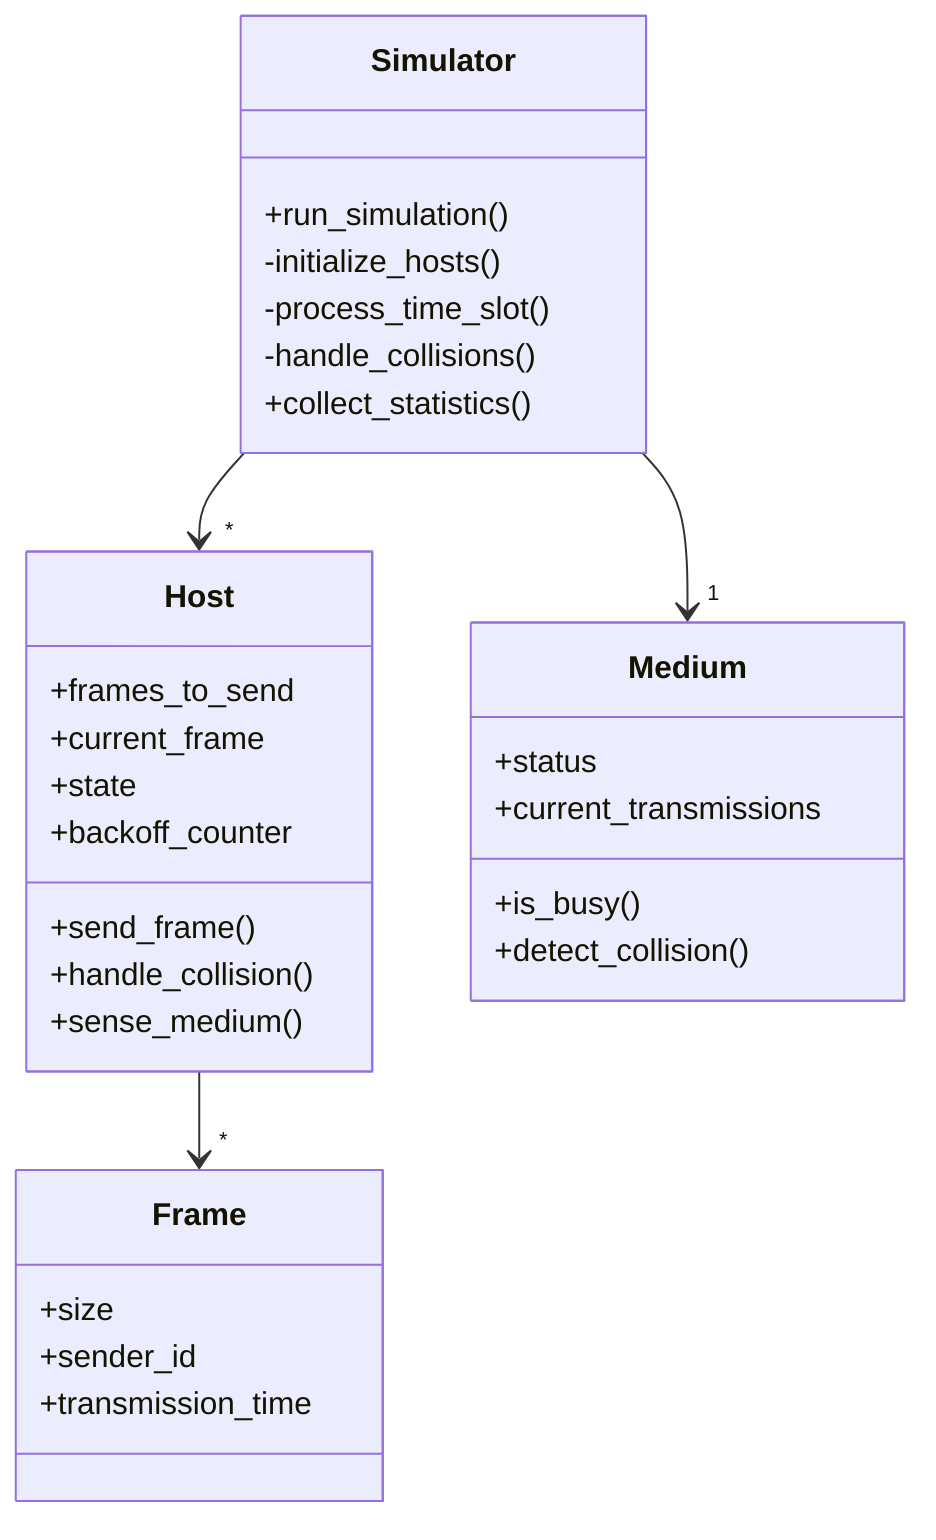 classDiagram
    class Simulator {
        +run_simulation()
        -initialize_hosts()
        -process_time_slot()
        -handle_collisions()
        +collect_statistics()
    }
    
    class Host {
        +frames_to_send
        +current_frame
        +state
        +backoff_counter
        +send_frame()
        +handle_collision()
        +sense_medium()
    }
    
    class Frame {
        +size
        +sender_id
        +transmission_time
    }
    
    class Medium {
        +status
        +current_transmissions
        +is_busy()
        +detect_collision()
    }

    Simulator --> "*" Host
    Simulator --> "1" Medium
    Host --> "*" Frame